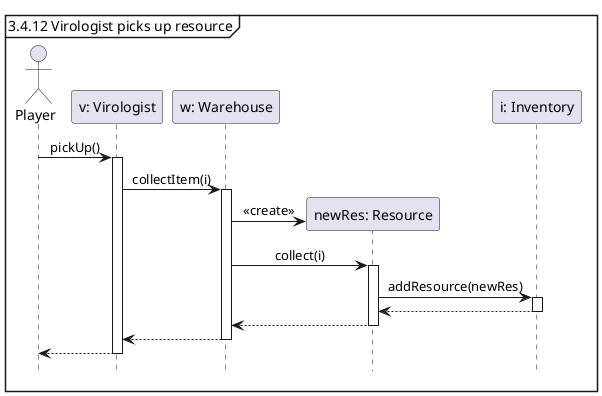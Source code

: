 @startuml
'https://plantuml.com/sequence-diagram

hide footbox
skinparam sequenceMessageAlign center

mainframe 3.4.12 Virologist picks up resource

actor Player as p
participant "v: Virologist" as v
participant "w: Warehouse" as w
participant "newRes: Resource" as newRes
participant "i: Inventory" as i

p -> v ++ : pickUp()
    v -> w ++ : collectItem(i)
        w -> newRes ** : <<create>>
        w -> newRes ++ : collect(i)
            newRes -> i ++ : addResource(newRes)
            return
        return
    return
return

@enduml